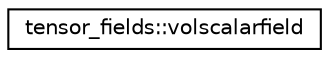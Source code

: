 digraph "Graphical Class Hierarchy"
{
 // LATEX_PDF_SIZE
  edge [fontname="Helvetica",fontsize="10",labelfontname="Helvetica",labelfontsize="10"];
  node [fontname="Helvetica",fontsize="10",shape=record];
  rankdir="LR";
  Node0 [label="tensor_fields::volscalarfield",height=0.2,width=0.4,color="black", fillcolor="white", style="filled",URL="$structtensor__fields_1_1volscalarfield.html",tooltip=" "];
}
